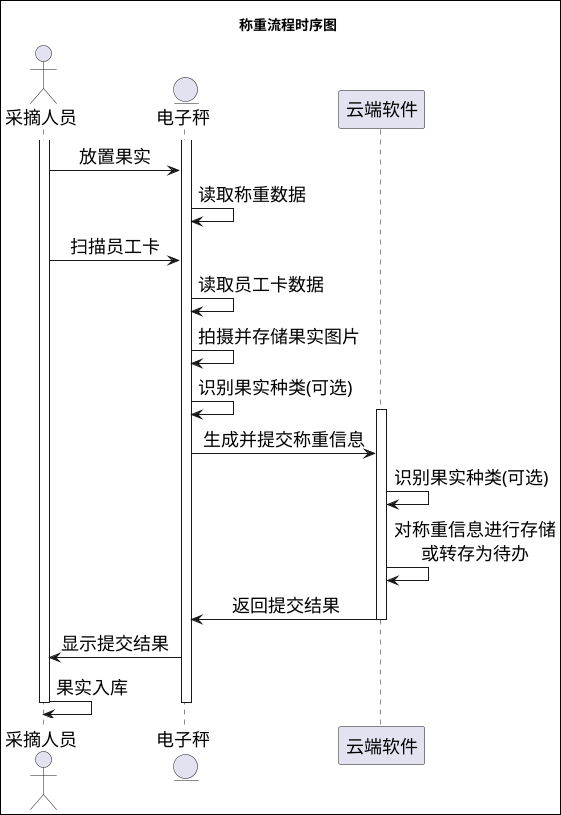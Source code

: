 @startuml 称重流程时序图

skinparam sequenceMessageAlign center
skinparam defaultFontSize 18

skinparam Diagram {
  BorderColor black
  BorderThickness 1
}

title 称重流程时序图

actor 采摘人员 as staff
entity 电子秤 as scale
participant 云端软件 as server

activate staff
activate scale
staff->scale: 放置果实
scale->scale: 读取称重数据
staff->scale: 扫描员工卡
scale->scale: 读取员工卡数据
scale->scale: 拍摄并存储果实图片
scale->scale: 识别果实种类(可选)
activate server
scale->server: 生成并提交称重信息
server->server: 识别果实种类(可选)
server->server: 对称重信息进行存储\n或转存为待办
server->scale: 返回提交结果
deactivate server
scale->staff: 显示提交结果
staff->staff: 果实入库
deactivate scale
deactivate staff
@enduml
